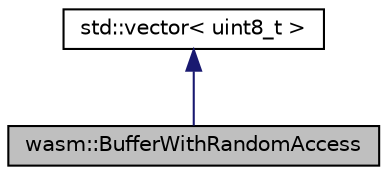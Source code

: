 digraph "wasm::BufferWithRandomAccess"
{
  edge [fontname="Helvetica",fontsize="10",labelfontname="Helvetica",labelfontsize="10"];
  node [fontname="Helvetica",fontsize="10",shape=record];
  Node2 [label="wasm::BufferWithRandomAccess",height=0.2,width=0.4,color="black", fillcolor="grey75", style="filled", fontcolor="black"];
  Node3 -> Node2 [dir="back",color="midnightblue",fontsize="10",style="solid"];
  Node3 [label="std::vector\< uint8_t \>",height=0.2,width=0.4,color="black", fillcolor="white", style="filled",URL="$classstd_1_1vector.html"];
}
